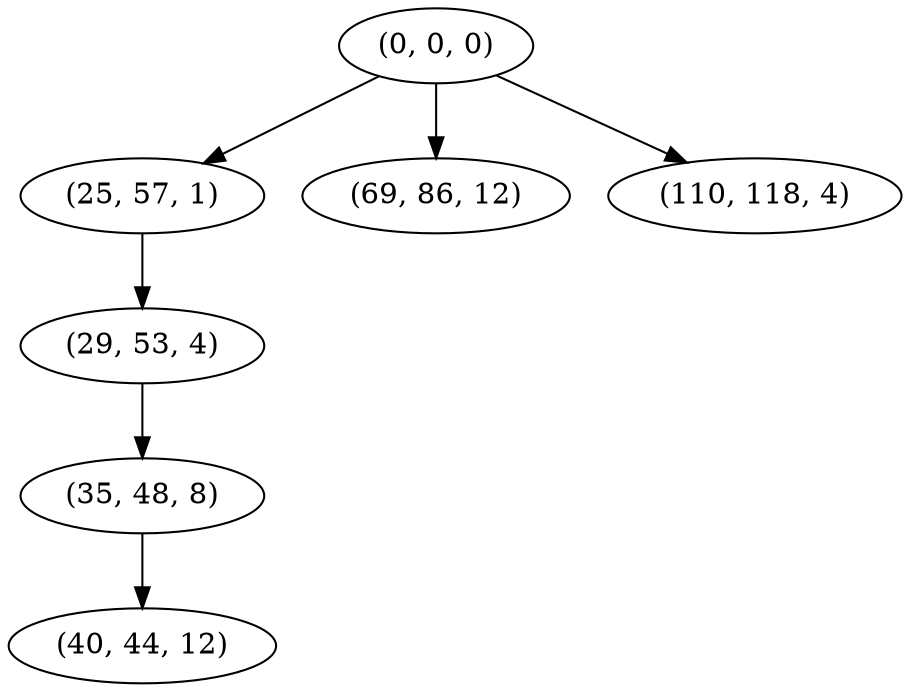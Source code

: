 digraph tree {
    "(0, 0, 0)";
    "(25, 57, 1)";
    "(29, 53, 4)";
    "(35, 48, 8)";
    "(40, 44, 12)";
    "(69, 86, 12)";
    "(110, 118, 4)";
    "(0, 0, 0)" -> "(25, 57, 1)";
    "(0, 0, 0)" -> "(69, 86, 12)";
    "(0, 0, 0)" -> "(110, 118, 4)";
    "(25, 57, 1)" -> "(29, 53, 4)";
    "(29, 53, 4)" -> "(35, 48, 8)";
    "(35, 48, 8)" -> "(40, 44, 12)";
}
